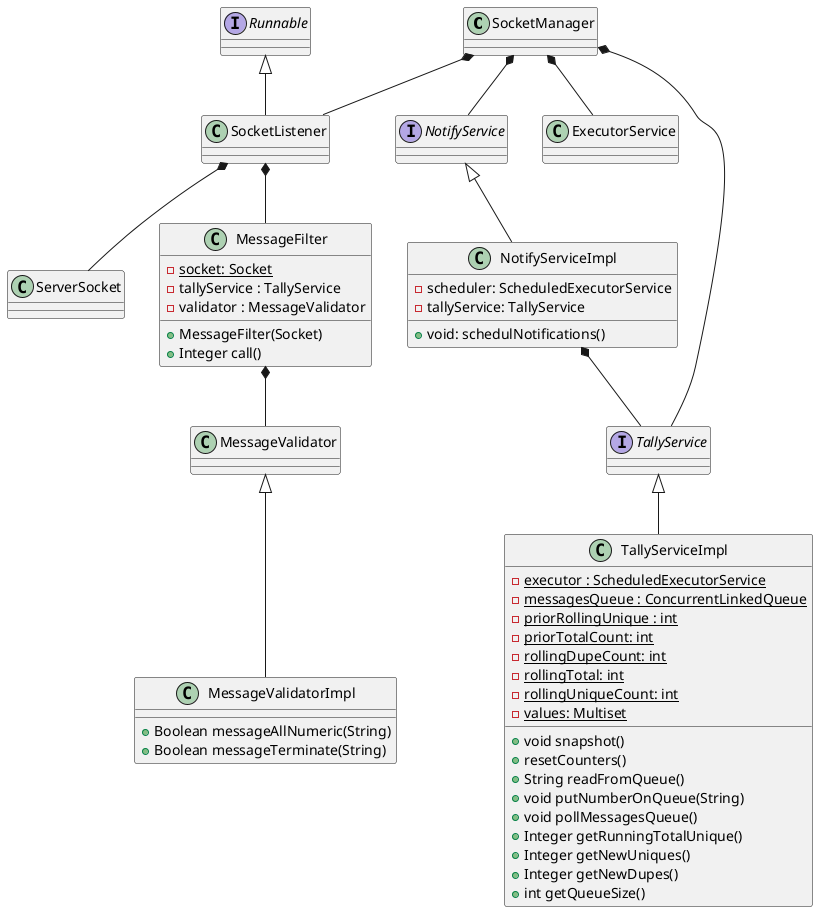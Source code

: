 @startuml

class SocketManager

class SocketListener

interface Runnable

Runnable <|-- SocketListener
SocketManager *-- SocketListener
SocketListener *-- ServerSocket
SocketListener *-- MessageFilter
SocketManager *-- NotifyService
SocketManager *-- ExecutorService
SocketManager *-- TallyService

interface NotifyService
interface TallyService

NotifyService <|-- NotifyServiceImpl
NotifyServiceImpl *-- TallyService

class NotifyServiceImpl {
- scheduler: ScheduledExecutorService
- tallyService: TallyService
+ void: schedulNotifications()
}

TallyService <|-- TallyServiceImpl

class TallyServiceImpl {
  - {static} executor : ScheduledExecutorService
  - {static} messagesQueue : ConcurrentLinkedQueue
  - {static} priorRollingUnique : int
  - {static} priorTotalCount: int
  - {static} rollingDupeCount: int
  - {static} rollingTotal: int
  - {static} rollingUniqueCount: int
  - {static} values: Multiset
  + void snapshot()
  + resetCounters()
  + String readFromQueue()
  + void putNumberOnQueue(String)
  + void pollMessagesQueue()
  + Integer getRunningTotalUnique()
  + Integer getNewUniques()
  + Integer getNewDupes()
  + int getQueueSize()
}

class MessageFilter {
 - {static} socket: Socket
 - tallyService : TallyService
 - validator : MessageValidator
 + MessageFilter(Socket)
 + Integer call()
}

MessageFilter *-- MessageValidator
MessageValidator <|-- MessageValidatorImpl

class MessageValidatorImpl {
  + Boolean messageAllNumeric(String)
  + Boolean messageTerminate(String)
}

@enduml
